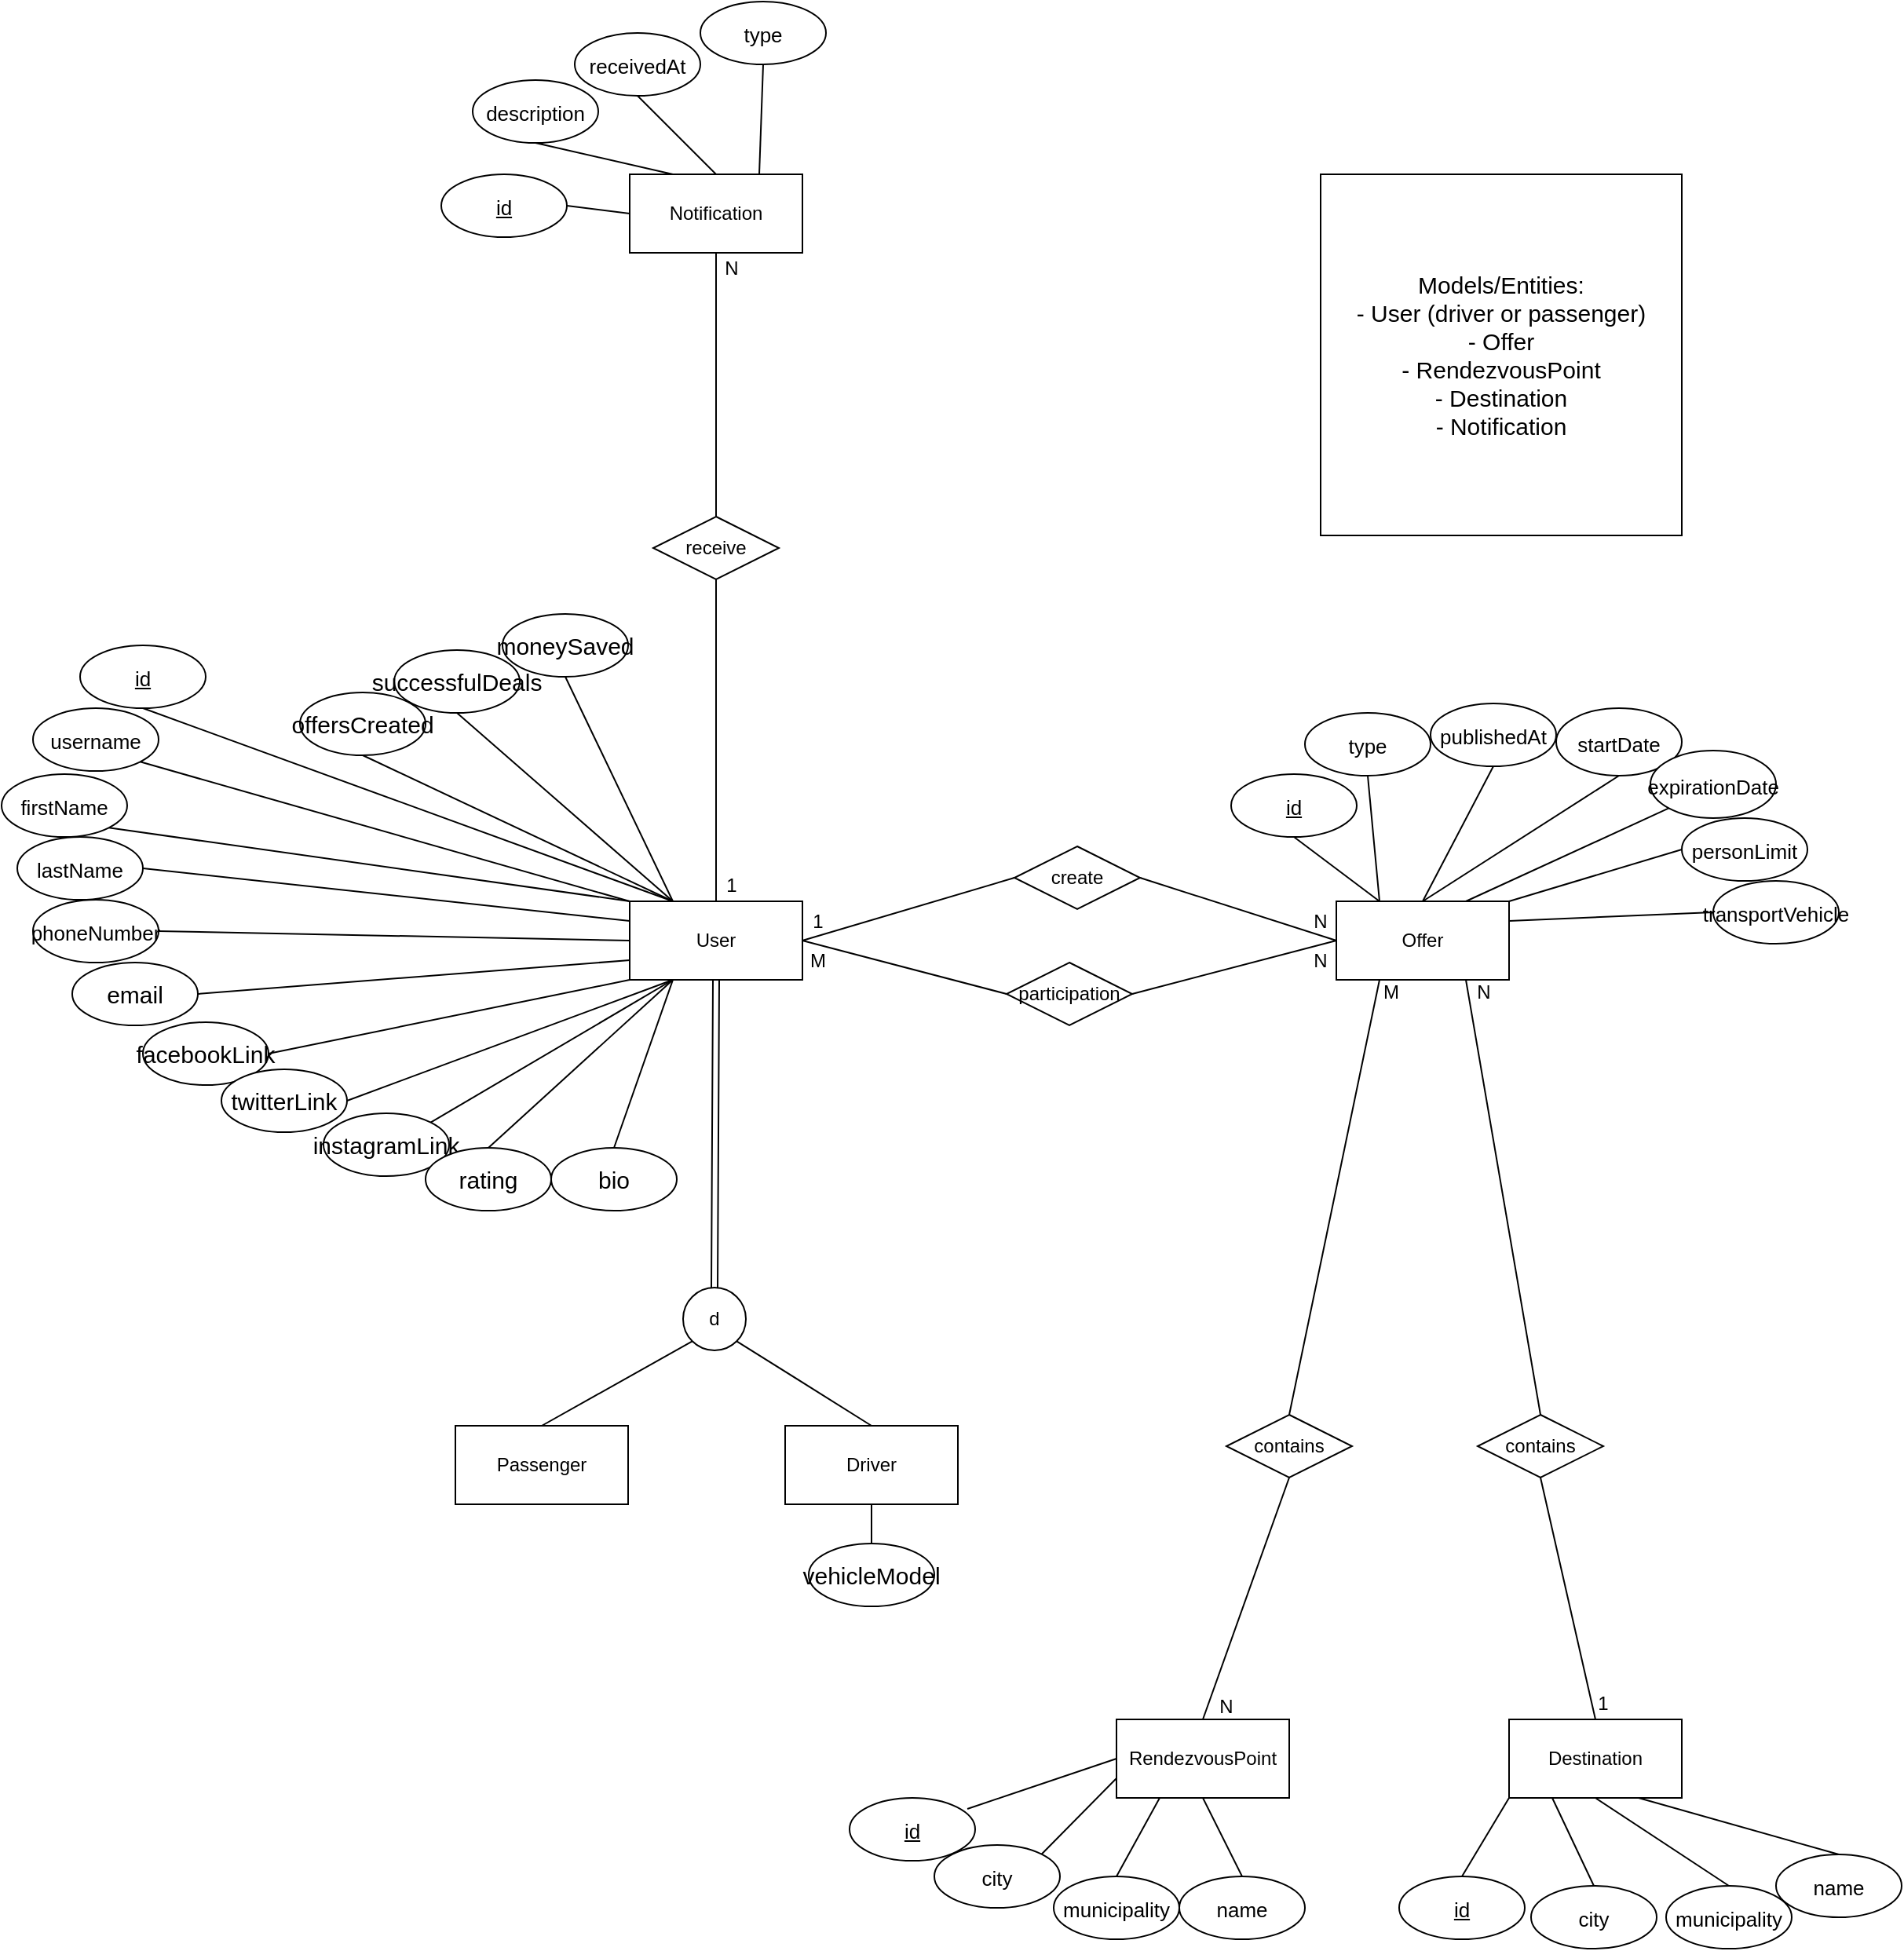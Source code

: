 <mxfile version="13.9.9" type="device"><diagram id="B9duCVjHeqsiyNTMDeS3" name="Page-1"><mxGraphModel dx="2628" dy="2128" grid="1" gridSize="10" guides="1" tooltips="1" connect="1" arrows="1" fold="1" page="1" pageScale="1" pageWidth="850" pageHeight="1100" math="0" shadow="0"><root><mxCell id="0"/><mxCell id="1" parent="0"/><mxCell id="tDEU7dz_VYClZriCOlch-1" value="" style="whiteSpace=wrap;html=1;aspect=fixed;" parent="1" vertex="1"><mxGeometry x="620" width="230" height="230" as="geometry"/></mxCell><mxCell id="tDEU7dz_VYClZriCOlch-2" value="Models/Entities:&lt;br style=&quot;font-size: 15px;&quot;&gt;- User (driver or passenger)&lt;br style=&quot;font-size: 15px;&quot;&gt;- Offer&lt;br style=&quot;font-size: 15px;&quot;&gt;- RendezvousPoint&lt;br style=&quot;font-size: 15px;&quot;&gt;- Destination&lt;br style=&quot;font-size: 15px;&quot;&gt;- Notification" style="text;html=1;strokeColor=none;fillColor=none;align=center;verticalAlign=middle;whiteSpace=wrap;rounded=0;fontSize=15;" parent="1" vertex="1"><mxGeometry x="640" y="15" width="190" height="200" as="geometry"/></mxCell><mxCell id="tDEU7dz_VYClZriCOlch-8" style="rounded=0;orthogonalLoop=1;jettySize=auto;html=1;exitX=0.5;exitY=1;exitDx=0;exitDy=0;entryX=0.5;entryY=0;entryDx=0;entryDy=0;endArrow=none;endFill=0;shape=link;" parent="1" source="tDEU7dz_VYClZriCOlch-5" target="tDEU7dz_VYClZriCOlch-7" edge="1"><mxGeometry relative="1" as="geometry"/></mxCell><mxCell id="tDEU7dz_VYClZriCOlch-15" style="edgeStyle=none;rounded=0;orthogonalLoop=1;jettySize=auto;html=1;exitX=1;exitY=0.5;exitDx=0;exitDy=0;entryX=0;entryY=0.5;entryDx=0;entryDy=0;endArrow=none;endFill=0;" parent="1" source="tDEU7dz_VYClZriCOlch-5" target="tDEU7dz_VYClZriCOlch-14" edge="1"><mxGeometry relative="1" as="geometry"/></mxCell><mxCell id="tDEU7dz_VYClZriCOlch-35" style="edgeStyle=none;rounded=0;orthogonalLoop=1;jettySize=auto;html=1;exitX=0.5;exitY=0;exitDx=0;exitDy=0;entryX=0.5;entryY=1;entryDx=0;entryDy=0;endArrow=none;endFill=0;fontSize=15;" parent="1" source="tDEU7dz_VYClZriCOlch-5" target="tDEU7dz_VYClZriCOlch-34" edge="1"><mxGeometry relative="1" as="geometry"/></mxCell><mxCell id="tDEU7dz_VYClZriCOlch-55" style="edgeStyle=none;rounded=0;orthogonalLoop=1;jettySize=auto;html=1;exitX=0.25;exitY=0;exitDx=0;exitDy=0;entryX=0.5;entryY=1;entryDx=0;entryDy=0;endArrow=none;endFill=0;fontSize=15;" parent="1" source="tDEU7dz_VYClZriCOlch-5" target="tDEU7dz_VYClZriCOlch-39" edge="1"><mxGeometry relative="1" as="geometry"/></mxCell><mxCell id="tDEU7dz_VYClZriCOlch-56" style="edgeStyle=none;rounded=0;orthogonalLoop=1;jettySize=auto;html=1;exitX=0;exitY=0;exitDx=0;exitDy=0;entryX=1;entryY=1;entryDx=0;entryDy=0;endArrow=none;endFill=0;fontSize=15;" parent="1" source="tDEU7dz_VYClZriCOlch-5" target="tDEU7dz_VYClZriCOlch-40" edge="1"><mxGeometry relative="1" as="geometry"/></mxCell><mxCell id="tDEU7dz_VYClZriCOlch-57" style="edgeStyle=none;rounded=0;orthogonalLoop=1;jettySize=auto;html=1;exitX=0;exitY=0.25;exitDx=0;exitDy=0;entryX=1;entryY=0.5;entryDx=0;entryDy=0;endArrow=none;endFill=0;fontSize=15;" parent="1" source="tDEU7dz_VYClZriCOlch-5" target="tDEU7dz_VYClZriCOlch-41" edge="1"><mxGeometry relative="1" as="geometry"/></mxCell><mxCell id="tDEU7dz_VYClZriCOlch-58" style="edgeStyle=none;rounded=0;orthogonalLoop=1;jettySize=auto;html=1;exitX=0;exitY=0.5;exitDx=0;exitDy=0;entryX=1;entryY=0.5;entryDx=0;entryDy=0;endArrow=none;endFill=0;fontSize=15;" parent="1" source="tDEU7dz_VYClZriCOlch-5" target="tDEU7dz_VYClZriCOlch-42" edge="1"><mxGeometry relative="1" as="geometry"/></mxCell><mxCell id="tDEU7dz_VYClZriCOlch-59" style="edgeStyle=none;rounded=0;orthogonalLoop=1;jettySize=auto;html=1;exitX=0;exitY=0.75;exitDx=0;exitDy=0;entryX=1;entryY=0.5;entryDx=0;entryDy=0;endArrow=none;endFill=0;fontSize=15;" parent="1" source="tDEU7dz_VYClZriCOlch-5" target="tDEU7dz_VYClZriCOlch-43" edge="1"><mxGeometry relative="1" as="geometry"/></mxCell><mxCell id="tDEU7dz_VYClZriCOlch-60" style="edgeStyle=none;rounded=0;orthogonalLoop=1;jettySize=auto;html=1;exitX=0;exitY=1;exitDx=0;exitDy=0;entryX=1;entryY=0.5;entryDx=0;entryDy=0;endArrow=none;endFill=0;fontSize=15;" parent="1" source="tDEU7dz_VYClZriCOlch-5" target="tDEU7dz_VYClZriCOlch-44" edge="1"><mxGeometry relative="1" as="geometry"/></mxCell><mxCell id="tDEU7dz_VYClZriCOlch-61" style="edgeStyle=none;rounded=0;orthogonalLoop=1;jettySize=auto;html=1;exitX=0.25;exitY=1;exitDx=0;exitDy=0;entryX=1;entryY=0.5;entryDx=0;entryDy=0;endArrow=none;endFill=0;fontSize=15;" parent="1" source="tDEU7dz_VYClZriCOlch-5" target="tDEU7dz_VYClZriCOlch-46" edge="1"><mxGeometry relative="1" as="geometry"/></mxCell><mxCell id="tDEU7dz_VYClZriCOlch-63" style="edgeStyle=none;rounded=0;orthogonalLoop=1;jettySize=auto;html=1;exitX=0.25;exitY=1;exitDx=0;exitDy=0;entryX=1;entryY=0;entryDx=0;entryDy=0;endArrow=none;endFill=0;fontSize=15;" parent="1" source="tDEU7dz_VYClZriCOlch-5" target="tDEU7dz_VYClZriCOlch-48" edge="1"><mxGeometry relative="1" as="geometry"/></mxCell><mxCell id="tDEU7dz_VYClZriCOlch-65" style="edgeStyle=none;rounded=0;orthogonalLoop=1;jettySize=auto;html=1;exitX=0.25;exitY=1;exitDx=0;exitDy=0;entryX=0.5;entryY=0;entryDx=0;entryDy=0;endArrow=none;endFill=0;fontSize=15;" parent="1" source="tDEU7dz_VYClZriCOlch-5" target="tDEU7dz_VYClZriCOlch-64" edge="1"><mxGeometry relative="1" as="geometry"/></mxCell><mxCell id="tDEU7dz_VYClZriCOlch-74" style="edgeStyle=none;rounded=0;orthogonalLoop=1;jettySize=auto;html=1;exitX=0.25;exitY=1;exitDx=0;exitDy=0;entryX=0.5;entryY=0;entryDx=0;entryDy=0;endArrow=none;endFill=0;fontSize=15;" parent="1" source="tDEU7dz_VYClZriCOlch-5" target="tDEU7dz_VYClZriCOlch-73" edge="1"><mxGeometry relative="1" as="geometry"/></mxCell><mxCell id="tDEU7dz_VYClZriCOlch-78" style="edgeStyle=none;rounded=0;orthogonalLoop=1;jettySize=auto;html=1;exitX=0.25;exitY=0;exitDx=0;exitDy=0;entryX=0.5;entryY=1;entryDx=0;entryDy=0;endArrow=none;endFill=0;fontSize=15;" parent="1" source="tDEU7dz_VYClZriCOlch-5" target="tDEU7dz_VYClZriCOlch-75" edge="1"><mxGeometry relative="1" as="geometry"/></mxCell><mxCell id="tDEU7dz_VYClZriCOlch-79" style="edgeStyle=none;rounded=0;orthogonalLoop=1;jettySize=auto;html=1;exitX=0.25;exitY=0;exitDx=0;exitDy=0;entryX=0.5;entryY=1;entryDx=0;entryDy=0;endArrow=none;endFill=0;fontSize=15;" parent="1" source="tDEU7dz_VYClZriCOlch-5" target="tDEU7dz_VYClZriCOlch-76" edge="1"><mxGeometry relative="1" as="geometry"/></mxCell><mxCell id="tDEU7dz_VYClZriCOlch-80" style="edgeStyle=none;rounded=0;orthogonalLoop=1;jettySize=auto;html=1;exitX=0.25;exitY=0;exitDx=0;exitDy=0;entryX=0.5;entryY=1;entryDx=0;entryDy=0;endArrow=none;endFill=0;fontSize=15;" parent="1" source="tDEU7dz_VYClZriCOlch-5" target="tDEU7dz_VYClZriCOlch-77" edge="1"><mxGeometry relative="1" as="geometry"/></mxCell><mxCell id="tDEU7dz_VYClZriCOlch-86" style="edgeStyle=none;rounded=0;orthogonalLoop=1;jettySize=auto;html=1;exitX=0;exitY=0;exitDx=0;exitDy=0;entryX=1;entryY=1;entryDx=0;entryDy=0;endArrow=none;endFill=0;fontSize=15;" parent="1" source="tDEU7dz_VYClZriCOlch-5" target="tDEU7dz_VYClZriCOlch-85" edge="1"><mxGeometry relative="1" as="geometry"/></mxCell><mxCell id="tDEU7dz_VYClZriCOlch-5" value="User" style="rounded=0;whiteSpace=wrap;html=1;" parent="1" vertex="1"><mxGeometry x="180" y="463" width="110" height="50" as="geometry"/></mxCell><mxCell id="tDEU7dz_VYClZriCOlch-11" style="rounded=0;orthogonalLoop=1;jettySize=auto;html=1;exitX=0;exitY=1;exitDx=0;exitDy=0;entryX=0.5;entryY=0;entryDx=0;entryDy=0;endArrow=none;endFill=0;" parent="1" source="tDEU7dz_VYClZriCOlch-7" target="tDEU7dz_VYClZriCOlch-9" edge="1"><mxGeometry relative="1" as="geometry"/></mxCell><mxCell id="tDEU7dz_VYClZriCOlch-12" style="edgeStyle=none;rounded=0;orthogonalLoop=1;jettySize=auto;html=1;exitX=1;exitY=1;exitDx=0;exitDy=0;entryX=0.5;entryY=0;entryDx=0;entryDy=0;endArrow=none;endFill=0;" parent="1" source="tDEU7dz_VYClZriCOlch-7" target="tDEU7dz_VYClZriCOlch-10" edge="1"><mxGeometry relative="1" as="geometry"/></mxCell><mxCell id="tDEU7dz_VYClZriCOlch-7" value="d" style="ellipse;whiteSpace=wrap;html=1;aspect=fixed;" parent="1" vertex="1"><mxGeometry x="214" y="709" width="40" height="40" as="geometry"/></mxCell><mxCell id="tDEU7dz_VYClZriCOlch-9" value="Passenger" style="rounded=0;whiteSpace=wrap;html=1;" parent="1" vertex="1"><mxGeometry x="69" y="797" width="110" height="50" as="geometry"/></mxCell><mxCell id="tDEU7dz_VYClZriCOlch-83" style="edgeStyle=none;rounded=0;orthogonalLoop=1;jettySize=auto;html=1;exitX=0.5;exitY=1;exitDx=0;exitDy=0;entryX=0.5;entryY=0;entryDx=0;entryDy=0;endArrow=none;endFill=0;fontSize=15;" parent="1" source="tDEU7dz_VYClZriCOlch-10" target="tDEU7dz_VYClZriCOlch-82" edge="1"><mxGeometry relative="1" as="geometry"/></mxCell><mxCell id="tDEU7dz_VYClZriCOlch-10" value="Driver" style="rounded=0;whiteSpace=wrap;html=1;" parent="1" vertex="1"><mxGeometry x="279" y="797" width="110" height="50" as="geometry"/></mxCell><mxCell id="tDEU7dz_VYClZriCOlch-26" style="edgeStyle=none;rounded=0;orthogonalLoop=1;jettySize=auto;html=1;exitX=0.25;exitY=1;exitDx=0;exitDy=0;entryX=0.5;entryY=0;entryDx=0;entryDy=0;endArrow=none;endFill=0;" parent="1" source="tDEU7dz_VYClZriCOlch-13" target="tDEU7dz_VYClZriCOlch-20" edge="1"><mxGeometry relative="1" as="geometry"/></mxCell><mxCell id="tDEU7dz_VYClZriCOlch-28" style="edgeStyle=none;rounded=0;orthogonalLoop=1;jettySize=auto;html=1;exitX=0.75;exitY=1;exitDx=0;exitDy=0;entryX=0.5;entryY=0;entryDx=0;entryDy=0;endArrow=none;endFill=0;" parent="1" source="tDEU7dz_VYClZriCOlch-13" target="tDEU7dz_VYClZriCOlch-25" edge="1"><mxGeometry relative="1" as="geometry"/></mxCell><mxCell id="tDEU7dz_VYClZriCOlch-110" style="edgeStyle=none;rounded=0;orthogonalLoop=1;jettySize=auto;html=1;exitX=0.25;exitY=0;exitDx=0;exitDy=0;entryX=0.5;entryY=1;entryDx=0;entryDy=0;endArrow=none;endFill=0;fontSize=15;" parent="1" source="tDEU7dz_VYClZriCOlch-13" target="tDEU7dz_VYClZriCOlch-96" edge="1"><mxGeometry relative="1" as="geometry"/></mxCell><mxCell id="tDEU7dz_VYClZriCOlch-112" style="edgeStyle=none;rounded=0;orthogonalLoop=1;jettySize=auto;html=1;exitX=0.25;exitY=0;exitDx=0;exitDy=0;entryX=0.5;entryY=1;entryDx=0;entryDy=0;endArrow=none;endFill=0;fontSize=15;" parent="1" source="tDEU7dz_VYClZriCOlch-13" target="tDEU7dz_VYClZriCOlch-98" edge="1"><mxGeometry relative="1" as="geometry"/></mxCell><mxCell id="tDEU7dz_VYClZriCOlch-113" style="edgeStyle=none;rounded=0;orthogonalLoop=1;jettySize=auto;html=1;exitX=0.5;exitY=0;exitDx=0;exitDy=0;entryX=0.5;entryY=1;entryDx=0;entryDy=0;endArrow=none;endFill=0;fontSize=15;" parent="1" source="tDEU7dz_VYClZriCOlch-13" target="tDEU7dz_VYClZriCOlch-99" edge="1"><mxGeometry relative="1" as="geometry"/></mxCell><mxCell id="tDEU7dz_VYClZriCOlch-114" style="edgeStyle=none;rounded=0;orthogonalLoop=1;jettySize=auto;html=1;exitX=0.5;exitY=0;exitDx=0;exitDy=0;entryX=0.5;entryY=1;entryDx=0;entryDy=0;endArrow=none;endFill=0;fontSize=15;" parent="1" source="tDEU7dz_VYClZriCOlch-13" target="tDEU7dz_VYClZriCOlch-100" edge="1"><mxGeometry relative="1" as="geometry"/></mxCell><mxCell id="tDEU7dz_VYClZriCOlch-115" style="edgeStyle=none;rounded=0;orthogonalLoop=1;jettySize=auto;html=1;exitX=0.75;exitY=0;exitDx=0;exitDy=0;entryX=0;entryY=1;entryDx=0;entryDy=0;endArrow=none;endFill=0;fontSize=15;" parent="1" source="tDEU7dz_VYClZriCOlch-13" target="tDEU7dz_VYClZriCOlch-109" edge="1"><mxGeometry relative="1" as="geometry"/></mxCell><mxCell id="tDEU7dz_VYClZriCOlch-116" style="edgeStyle=none;rounded=0;orthogonalLoop=1;jettySize=auto;html=1;exitX=1;exitY=0;exitDx=0;exitDy=0;entryX=0;entryY=0.5;entryDx=0;entryDy=0;endArrow=none;endFill=0;fontSize=15;" parent="1" source="tDEU7dz_VYClZriCOlch-13" target="tDEU7dz_VYClZriCOlch-101" edge="1"><mxGeometry relative="1" as="geometry"/></mxCell><mxCell id="tDEU7dz_VYClZriCOlch-118" style="edgeStyle=none;rounded=0;orthogonalLoop=1;jettySize=auto;html=1;exitX=1;exitY=0.25;exitDx=0;exitDy=0;entryX=0;entryY=0.5;entryDx=0;entryDy=0;endArrow=none;endFill=0;fontSize=15;" parent="1" source="tDEU7dz_VYClZriCOlch-13" target="tDEU7dz_VYClZriCOlch-102" edge="1"><mxGeometry relative="1" as="geometry"/></mxCell><mxCell id="tDEU7dz_VYClZriCOlch-13" value="Offer" style="rounded=0;whiteSpace=wrap;html=1;" parent="1" vertex="1"><mxGeometry x="630" y="463" width="110" height="50" as="geometry"/></mxCell><mxCell id="tDEU7dz_VYClZriCOlch-16" style="edgeStyle=none;rounded=0;orthogonalLoop=1;jettySize=auto;html=1;exitX=1;exitY=0.5;exitDx=0;exitDy=0;entryX=0;entryY=0.5;entryDx=0;entryDy=0;endArrow=none;endFill=0;" parent="1" source="tDEU7dz_VYClZriCOlch-14" target="tDEU7dz_VYClZriCOlch-13" edge="1"><mxGeometry relative="1" as="geometry"/></mxCell><mxCell id="tDEU7dz_VYClZriCOlch-14" value="create" style="rhombus;whiteSpace=wrap;html=1;" parent="1" vertex="1"><mxGeometry x="425" y="428" width="80" height="40" as="geometry"/></mxCell><mxCell id="tDEU7dz_VYClZriCOlch-17" value="N" style="text;html=1;strokeColor=none;fillColor=none;align=center;verticalAlign=middle;whiteSpace=wrap;rounded=0;" parent="1" vertex="1"><mxGeometry x="600" y="466" width="40" height="20" as="geometry"/></mxCell><mxCell id="tDEU7dz_VYClZriCOlch-18" value="1" style="text;html=1;strokeColor=none;fillColor=none;align=center;verticalAlign=middle;whiteSpace=wrap;rounded=0;" parent="1" vertex="1"><mxGeometry x="280" y="466" width="40" height="20" as="geometry"/></mxCell><mxCell id="tDEU7dz_VYClZriCOlch-130" style="edgeStyle=none;rounded=0;orthogonalLoop=1;jettySize=auto;html=1;exitX=0;exitY=0.5;exitDx=0;exitDy=0;entryX=0.938;entryY=0.175;entryDx=0;entryDy=0;entryPerimeter=0;endArrow=none;endFill=0;fontSize=15;" parent="1" source="tDEU7dz_VYClZriCOlch-19" target="tDEU7dz_VYClZriCOlch-120" edge="1"><mxGeometry relative="1" as="geometry"/></mxCell><mxCell id="tDEU7dz_VYClZriCOlch-131" style="edgeStyle=none;rounded=0;orthogonalLoop=1;jettySize=auto;html=1;exitX=0;exitY=0.75;exitDx=0;exitDy=0;entryX=1;entryY=0;entryDx=0;entryDy=0;endArrow=none;endFill=0;fontSize=15;" parent="1" source="tDEU7dz_VYClZriCOlch-19" target="tDEU7dz_VYClZriCOlch-122" edge="1"><mxGeometry relative="1" as="geometry"/></mxCell><mxCell id="tDEU7dz_VYClZriCOlch-132" style="edgeStyle=none;rounded=0;orthogonalLoop=1;jettySize=auto;html=1;exitX=0.25;exitY=1;exitDx=0;exitDy=0;entryX=0.5;entryY=0;entryDx=0;entryDy=0;endArrow=none;endFill=0;fontSize=15;" parent="1" source="tDEU7dz_VYClZriCOlch-19" target="tDEU7dz_VYClZriCOlch-123" edge="1"><mxGeometry relative="1" as="geometry"/></mxCell><mxCell id="tDEU7dz_VYClZriCOlch-133" style="edgeStyle=none;rounded=0;orthogonalLoop=1;jettySize=auto;html=1;exitX=0.5;exitY=1;exitDx=0;exitDy=0;entryX=0.5;entryY=0;entryDx=0;entryDy=0;endArrow=none;endFill=0;fontSize=15;" parent="1" source="tDEU7dz_VYClZriCOlch-19" target="tDEU7dz_VYClZriCOlch-127" edge="1"><mxGeometry relative="1" as="geometry"/></mxCell><mxCell id="tDEU7dz_VYClZriCOlch-19" value="RendezvousPoint" style="rounded=0;whiteSpace=wrap;html=1;" parent="1" vertex="1"><mxGeometry x="490" y="984" width="110" height="50" as="geometry"/></mxCell><mxCell id="tDEU7dz_VYClZriCOlch-22" style="edgeStyle=none;rounded=0;orthogonalLoop=1;jettySize=auto;html=1;exitX=0.5;exitY=1;exitDx=0;exitDy=0;entryX=0.5;entryY=0;entryDx=0;entryDy=0;endArrow=none;endFill=0;" parent="1" source="tDEU7dz_VYClZriCOlch-20" target="tDEU7dz_VYClZriCOlch-19" edge="1"><mxGeometry relative="1" as="geometry"/></mxCell><mxCell id="tDEU7dz_VYClZriCOlch-20" value="contains" style="rhombus;whiteSpace=wrap;html=1;" parent="1" vertex="1"><mxGeometry x="560" y="790" width="80" height="40" as="geometry"/></mxCell><mxCell id="tDEU7dz_VYClZriCOlch-23" value="N" style="text;html=1;strokeColor=none;fillColor=none;align=center;verticalAlign=middle;whiteSpace=wrap;rounded=0;" parent="1" vertex="1"><mxGeometry x="540" y="966" width="40" height="20" as="geometry"/></mxCell><mxCell id="tDEU7dz_VYClZriCOlch-24" value="M" style="text;html=1;strokeColor=none;fillColor=none;align=center;verticalAlign=middle;whiteSpace=wrap;rounded=0;" parent="1" vertex="1"><mxGeometry x="645" y="511" width="40" height="20" as="geometry"/></mxCell><mxCell id="tDEU7dz_VYClZriCOlch-30" style="edgeStyle=none;rounded=0;orthogonalLoop=1;jettySize=auto;html=1;exitX=0.5;exitY=1;exitDx=0;exitDy=0;entryX=0.5;entryY=0;entryDx=0;entryDy=0;endArrow=none;endFill=0;" parent="1" source="tDEU7dz_VYClZriCOlch-25" target="tDEU7dz_VYClZriCOlch-29" edge="1"><mxGeometry relative="1" as="geometry"/></mxCell><mxCell id="tDEU7dz_VYClZriCOlch-25" value="contains" style="rhombus;whiteSpace=wrap;html=1;" parent="1" vertex="1"><mxGeometry x="720" y="790" width="80" height="40" as="geometry"/></mxCell><mxCell id="tDEU7dz_VYClZriCOlch-134" style="edgeStyle=none;rounded=0;orthogonalLoop=1;jettySize=auto;html=1;exitX=0;exitY=1;exitDx=0;exitDy=0;entryX=0.5;entryY=0;entryDx=0;entryDy=0;endArrow=none;endFill=0;fontSize=15;" parent="1" source="tDEU7dz_VYClZriCOlch-29" target="tDEU7dz_VYClZriCOlch-121" edge="1"><mxGeometry relative="1" as="geometry"/></mxCell><mxCell id="tDEU7dz_VYClZriCOlch-140" style="edgeStyle=none;rounded=0;orthogonalLoop=1;jettySize=auto;html=1;exitX=0.25;exitY=1;exitDx=0;exitDy=0;entryX=0.5;entryY=0;entryDx=0;entryDy=0;endArrow=none;endFill=0;fontSize=15;" parent="1" source="tDEU7dz_VYClZriCOlch-29" target="tDEU7dz_VYClZriCOlch-125" edge="1"><mxGeometry relative="1" as="geometry"/></mxCell><mxCell id="tDEU7dz_VYClZriCOlch-141" style="edgeStyle=none;rounded=0;orthogonalLoop=1;jettySize=auto;html=1;exitX=0.5;exitY=1;exitDx=0;exitDy=0;entryX=0.5;entryY=0;entryDx=0;entryDy=0;endArrow=none;endFill=0;fontSize=15;" parent="1" source="tDEU7dz_VYClZriCOlch-29" target="tDEU7dz_VYClZriCOlch-126" edge="1"><mxGeometry relative="1" as="geometry"/></mxCell><mxCell id="tDEU7dz_VYClZriCOlch-142" style="edgeStyle=none;rounded=0;orthogonalLoop=1;jettySize=auto;html=1;exitX=0.75;exitY=1;exitDx=0;exitDy=0;entryX=0.5;entryY=0;entryDx=0;entryDy=0;endArrow=none;endFill=0;fontSize=15;" parent="1" source="tDEU7dz_VYClZriCOlch-29" target="tDEU7dz_VYClZriCOlch-128" edge="1"><mxGeometry relative="1" as="geometry"/></mxCell><mxCell id="tDEU7dz_VYClZriCOlch-29" value="Destination" style="rounded=0;whiteSpace=wrap;html=1;" parent="1" vertex="1"><mxGeometry x="740" y="984" width="110" height="50" as="geometry"/></mxCell><mxCell id="tDEU7dz_VYClZriCOlch-31" value="1" style="text;html=1;strokeColor=none;fillColor=none;align=center;verticalAlign=middle;whiteSpace=wrap;rounded=0;" parent="1" vertex="1"><mxGeometry x="780" y="964" width="40" height="20" as="geometry"/></mxCell><mxCell id="tDEU7dz_VYClZriCOlch-32" value="N" style="text;html=1;strokeColor=none;fillColor=none;align=center;verticalAlign=middle;whiteSpace=wrap;rounded=0;" parent="1" vertex="1"><mxGeometry x="704" y="511" width="40" height="20" as="geometry"/></mxCell><mxCell id="tDEU7dz_VYClZriCOlch-91" style="edgeStyle=none;rounded=0;orthogonalLoop=1;jettySize=auto;html=1;exitX=0;exitY=0.5;exitDx=0;exitDy=0;entryX=1;entryY=0.5;entryDx=0;entryDy=0;endArrow=none;endFill=0;fontSize=15;" parent="1" source="tDEU7dz_VYClZriCOlch-33" target="tDEU7dz_VYClZriCOlch-84" edge="1"><mxGeometry relative="1" as="geometry"/></mxCell><mxCell id="tDEU7dz_VYClZriCOlch-93" style="edgeStyle=none;rounded=0;orthogonalLoop=1;jettySize=auto;html=1;exitX=0.25;exitY=0;exitDx=0;exitDy=0;entryX=0.5;entryY=1;entryDx=0;entryDy=0;endArrow=none;endFill=0;fontSize=15;" parent="1" source="tDEU7dz_VYClZriCOlch-33" target="tDEU7dz_VYClZriCOlch-88" edge="1"><mxGeometry relative="1" as="geometry"/></mxCell><mxCell id="tDEU7dz_VYClZriCOlch-94" style="edgeStyle=none;rounded=0;orthogonalLoop=1;jettySize=auto;html=1;exitX=0.5;exitY=0;exitDx=0;exitDy=0;entryX=0.5;entryY=1;entryDx=0;entryDy=0;endArrow=none;endFill=0;fontSize=15;" parent="1" source="tDEU7dz_VYClZriCOlch-33" target="tDEU7dz_VYClZriCOlch-89" edge="1"><mxGeometry relative="1" as="geometry"/></mxCell><mxCell id="tDEU7dz_VYClZriCOlch-95" style="edgeStyle=none;rounded=0;orthogonalLoop=1;jettySize=auto;html=1;exitX=0.75;exitY=0;exitDx=0;exitDy=0;entryX=0.5;entryY=1;entryDx=0;entryDy=0;endArrow=none;endFill=0;fontSize=15;" parent="1" source="tDEU7dz_VYClZriCOlch-33" target="tDEU7dz_VYClZriCOlch-90" edge="1"><mxGeometry relative="1" as="geometry"/></mxCell><mxCell id="tDEU7dz_VYClZriCOlch-33" value="Notification" style="rounded=0;whiteSpace=wrap;html=1;" parent="1" vertex="1"><mxGeometry x="180" width="110" height="50" as="geometry"/></mxCell><mxCell id="tDEU7dz_VYClZriCOlch-36" style="edgeStyle=none;rounded=0;orthogonalLoop=1;jettySize=auto;html=1;exitX=0.5;exitY=0;exitDx=0;exitDy=0;entryX=0.5;entryY=1;entryDx=0;entryDy=0;endArrow=none;endFill=0;fontSize=15;" parent="1" source="tDEU7dz_VYClZriCOlch-34" target="tDEU7dz_VYClZriCOlch-33" edge="1"><mxGeometry relative="1" as="geometry"/></mxCell><mxCell id="tDEU7dz_VYClZriCOlch-34" value="receive" style="rhombus;whiteSpace=wrap;html=1;" parent="1" vertex="1"><mxGeometry x="195" y="218" width="80" height="40" as="geometry"/></mxCell><mxCell id="tDEU7dz_VYClZriCOlch-37" value="N" style="text;html=1;strokeColor=none;fillColor=none;align=center;verticalAlign=middle;whiteSpace=wrap;rounded=0;" parent="1" vertex="1"><mxGeometry x="225" y="50" width="40" height="20" as="geometry"/></mxCell><mxCell id="tDEU7dz_VYClZriCOlch-38" value="1" style="text;html=1;strokeColor=none;fillColor=none;align=center;verticalAlign=middle;whiteSpace=wrap;rounded=0;" parent="1" vertex="1"><mxGeometry x="225" y="443" width="40" height="20" as="geometry"/></mxCell><mxCell id="tDEU7dz_VYClZriCOlch-39" value="&lt;font style=&quot;font-size: 13px&quot;&gt;id&lt;/font&gt;" style="ellipse;whiteSpace=wrap;html=1;fontSize=15;fontStyle=4" parent="1" vertex="1"><mxGeometry x="-170" y="300" width="80" height="40" as="geometry"/></mxCell><mxCell id="tDEU7dz_VYClZriCOlch-40" value="&lt;font style=&quot;font-size: 13px&quot;&gt;firstName&lt;/font&gt;" style="ellipse;whiteSpace=wrap;html=1;fontSize=15;" parent="1" vertex="1"><mxGeometry x="-220" y="382" width="80" height="40" as="geometry"/></mxCell><mxCell id="tDEU7dz_VYClZriCOlch-41" value="&lt;font style=&quot;font-size: 13px&quot;&gt;lastName&lt;/font&gt;" style="ellipse;whiteSpace=wrap;html=1;fontSize=15;" parent="1" vertex="1"><mxGeometry x="-210" y="422" width="80" height="40" as="geometry"/></mxCell><mxCell id="tDEU7dz_VYClZriCOlch-42" value="&lt;font style=&quot;font-size: 13px&quot;&gt;phoneNumber&lt;/font&gt;" style="ellipse;whiteSpace=wrap;html=1;fontSize=15;" parent="1" vertex="1"><mxGeometry x="-200" y="462" width="80" height="40" as="geometry"/></mxCell><mxCell id="tDEU7dz_VYClZriCOlch-43" value="email" style="ellipse;whiteSpace=wrap;html=1;fontSize=15;" parent="1" vertex="1"><mxGeometry x="-175" y="502" width="80" height="40" as="geometry"/></mxCell><mxCell id="tDEU7dz_VYClZriCOlch-44" value="facebookLink" style="ellipse;whiteSpace=wrap;html=1;fontSize=15;" parent="1" vertex="1"><mxGeometry x="-130" y="540" width="80" height="40" as="geometry"/></mxCell><mxCell id="tDEU7dz_VYClZriCOlch-46" value="twitterLink" style="ellipse;whiteSpace=wrap;html=1;fontSize=15;" parent="1" vertex="1"><mxGeometry x="-80" y="570" width="80" height="40" as="geometry"/></mxCell><mxCell id="tDEU7dz_VYClZriCOlch-48" value="instagramLink" style="ellipse;whiteSpace=wrap;html=1;fontSize=15;" parent="1" vertex="1"><mxGeometry x="-15" y="598" width="80" height="40" as="geometry"/></mxCell><mxCell id="tDEU7dz_VYClZriCOlch-64" value="rating" style="ellipse;whiteSpace=wrap;html=1;fontSize=15;" parent="1" vertex="1"><mxGeometry x="50" y="620" width="80" height="40" as="geometry"/></mxCell><mxCell id="tDEU7dz_VYClZriCOlch-73" value="bio" style="ellipse;whiteSpace=wrap;html=1;fontSize=15;" parent="1" vertex="1"><mxGeometry x="130" y="620" width="80" height="40" as="geometry"/></mxCell><mxCell id="tDEU7dz_VYClZriCOlch-75" value="offersCreated" style="ellipse;whiteSpace=wrap;html=1;fontSize=15;" parent="1" vertex="1"><mxGeometry x="-30" y="330" width="80" height="40" as="geometry"/></mxCell><mxCell id="tDEU7dz_VYClZriCOlch-76" value="successfulDeals" style="ellipse;whiteSpace=wrap;html=1;fontSize=15;" parent="1" vertex="1"><mxGeometry x="30" y="303" width="80" height="40" as="geometry"/></mxCell><mxCell id="tDEU7dz_VYClZriCOlch-77" value="moneySaved" style="ellipse;whiteSpace=wrap;html=1;fontSize=15;" parent="1" vertex="1"><mxGeometry x="99" y="280" width="80" height="40" as="geometry"/></mxCell><mxCell id="tDEU7dz_VYClZriCOlch-82" value="vehicleModel" style="ellipse;whiteSpace=wrap;html=1;fontSize=15;" parent="1" vertex="1"><mxGeometry x="294" y="872" width="80" height="40" as="geometry"/></mxCell><mxCell id="tDEU7dz_VYClZriCOlch-84" value="&lt;font style=&quot;font-size: 13px&quot;&gt;id&lt;/font&gt;" style="ellipse;whiteSpace=wrap;html=1;fontSize=15;fontStyle=4" parent="1" vertex="1"><mxGeometry x="60" width="80" height="40" as="geometry"/></mxCell><mxCell id="tDEU7dz_VYClZriCOlch-85" value="&lt;font style=&quot;font-size: 13px&quot;&gt;username&lt;/font&gt;" style="ellipse;whiteSpace=wrap;html=1;fontSize=15;" parent="1" vertex="1"><mxGeometry x="-200" y="340" width="80" height="40" as="geometry"/></mxCell><mxCell id="tDEU7dz_VYClZriCOlch-88" value="&lt;font style=&quot;font-size: 13px&quot;&gt;description&lt;/font&gt;" style="ellipse;whiteSpace=wrap;html=1;fontSize=15;" parent="1" vertex="1"><mxGeometry x="80" y="-60" width="80" height="40" as="geometry"/></mxCell><mxCell id="tDEU7dz_VYClZriCOlch-89" value="&lt;font style=&quot;font-size: 13px&quot;&gt;receivedAt&lt;/font&gt;" style="ellipse;whiteSpace=wrap;html=1;fontSize=15;" parent="1" vertex="1"><mxGeometry x="145" y="-90" width="80" height="40" as="geometry"/></mxCell><mxCell id="tDEU7dz_VYClZriCOlch-90" value="&lt;font style=&quot;font-size: 13px&quot;&gt;type&lt;/font&gt;" style="ellipse;whiteSpace=wrap;html=1;fontSize=15;" parent="1" vertex="1"><mxGeometry x="225" y="-110" width="80" height="40" as="geometry"/></mxCell><mxCell id="tDEU7dz_VYClZriCOlch-96" value="&lt;font style=&quot;font-size: 13px&quot;&gt;id&lt;/font&gt;" style="ellipse;whiteSpace=wrap;html=1;fontSize=15;fontStyle=4" parent="1" vertex="1"><mxGeometry x="563" y="382" width="80" height="40" as="geometry"/></mxCell><mxCell id="tDEU7dz_VYClZriCOlch-98" value="&lt;font style=&quot;font-size: 13px&quot;&gt;type&lt;/font&gt;" style="ellipse;whiteSpace=wrap;html=1;fontSize=15;" parent="1" vertex="1"><mxGeometry x="610" y="343" width="80" height="40" as="geometry"/></mxCell><mxCell id="tDEU7dz_VYClZriCOlch-99" value="&lt;font style=&quot;font-size: 13px&quot;&gt;publishedAt&lt;/font&gt;" style="ellipse;whiteSpace=wrap;html=1;fontSize=15;" parent="1" vertex="1"><mxGeometry x="690" y="337" width="80" height="40" as="geometry"/></mxCell><mxCell id="tDEU7dz_VYClZriCOlch-100" value="&lt;span style=&quot;font-size: 13px&quot;&gt;startDate&lt;/span&gt;" style="ellipse;whiteSpace=wrap;html=1;fontSize=15;" parent="1" vertex="1"><mxGeometry x="770" y="340" width="80" height="43" as="geometry"/></mxCell><mxCell id="tDEU7dz_VYClZriCOlch-101" value="&lt;font style=&quot;font-size: 13px&quot;&gt;personLimit&lt;/font&gt;" style="ellipse;whiteSpace=wrap;html=1;fontSize=15;" parent="1" vertex="1"><mxGeometry x="850" y="410" width="80" height="40" as="geometry"/></mxCell><mxCell id="tDEU7dz_VYClZriCOlch-102" value="&lt;font style=&quot;font-size: 13px&quot;&gt;transportVehicle&lt;/font&gt;" style="ellipse;whiteSpace=wrap;html=1;fontSize=15;" parent="1" vertex="1"><mxGeometry x="870" y="450" width="80" height="40" as="geometry"/></mxCell><mxCell id="tDEU7dz_VYClZriCOlch-105" style="edgeStyle=none;rounded=0;orthogonalLoop=1;jettySize=auto;html=1;exitX=0;exitY=0.5;exitDx=0;exitDy=0;entryX=1;entryY=0.5;entryDx=0;entryDy=0;endArrow=none;endFill=0;fontSize=15;" parent="1" source="tDEU7dz_VYClZriCOlch-104" target="tDEU7dz_VYClZriCOlch-5" edge="1"><mxGeometry relative="1" as="geometry"/></mxCell><mxCell id="tDEU7dz_VYClZriCOlch-106" style="edgeStyle=none;rounded=0;orthogonalLoop=1;jettySize=auto;html=1;exitX=1;exitY=0.5;exitDx=0;exitDy=0;entryX=0;entryY=0.5;entryDx=0;entryDy=0;endArrow=none;endFill=0;fontSize=15;" parent="1" source="tDEU7dz_VYClZriCOlch-104" target="tDEU7dz_VYClZriCOlch-13" edge="1"><mxGeometry relative="1" as="geometry"/></mxCell><mxCell id="tDEU7dz_VYClZriCOlch-104" value="participation" style="rhombus;whiteSpace=wrap;html=1;" parent="1" vertex="1"><mxGeometry x="420" y="502" width="80" height="40" as="geometry"/></mxCell><mxCell id="tDEU7dz_VYClZriCOlch-107" value="N" style="text;html=1;strokeColor=none;fillColor=none;align=center;verticalAlign=middle;whiteSpace=wrap;rounded=0;" parent="1" vertex="1"><mxGeometry x="600" y="491" width="40" height="20" as="geometry"/></mxCell><mxCell id="tDEU7dz_VYClZriCOlch-108" value="M" style="text;html=1;strokeColor=none;fillColor=none;align=center;verticalAlign=middle;whiteSpace=wrap;rounded=0;" parent="1" vertex="1"><mxGeometry x="280" y="491" width="40" height="20" as="geometry"/></mxCell><mxCell id="tDEU7dz_VYClZriCOlch-109" value="&lt;span style=&quot;font-size: 13px&quot;&gt;expirationDate&lt;/span&gt;" style="ellipse;whiteSpace=wrap;html=1;fontSize=15;" parent="1" vertex="1"><mxGeometry x="830" y="367" width="80" height="43" as="geometry"/></mxCell><mxCell id="tDEU7dz_VYClZriCOlch-120" value="&lt;font style=&quot;font-size: 13px&quot;&gt;id&lt;/font&gt;" style="ellipse;whiteSpace=wrap;html=1;fontSize=15;fontStyle=4" parent="1" vertex="1"><mxGeometry x="320" y="1034" width="80" height="40" as="geometry"/></mxCell><mxCell id="tDEU7dz_VYClZriCOlch-121" value="&lt;font style=&quot;font-size: 13px&quot;&gt;id&lt;/font&gt;" style="ellipse;whiteSpace=wrap;html=1;fontSize=15;fontStyle=4" parent="1" vertex="1"><mxGeometry x="670" y="1084" width="80" height="40" as="geometry"/></mxCell><mxCell id="tDEU7dz_VYClZriCOlch-122" value="&lt;font style=&quot;font-size: 13px&quot;&gt;city&lt;/font&gt;" style="ellipse;whiteSpace=wrap;html=1;fontSize=15;" parent="1" vertex="1"><mxGeometry x="374" y="1064" width="80" height="40" as="geometry"/></mxCell><mxCell id="tDEU7dz_VYClZriCOlch-123" value="&lt;font style=&quot;font-size: 13px&quot;&gt;municipality&lt;/font&gt;" style="ellipse;whiteSpace=wrap;html=1;fontSize=15;" parent="1" vertex="1"><mxGeometry x="450" y="1084" width="80" height="40" as="geometry"/></mxCell><mxCell id="tDEU7dz_VYClZriCOlch-125" value="&lt;font style=&quot;font-size: 13px&quot;&gt;city&lt;/font&gt;" style="ellipse;whiteSpace=wrap;html=1;fontSize=15;" parent="1" vertex="1"><mxGeometry x="754" y="1090" width="80" height="40" as="geometry"/></mxCell><mxCell id="tDEU7dz_VYClZriCOlch-126" value="&lt;font style=&quot;font-size: 13px&quot;&gt;municipality&lt;/font&gt;" style="ellipse;whiteSpace=wrap;html=1;fontSize=15;" parent="1" vertex="1"><mxGeometry x="840" y="1090" width="80" height="40" as="geometry"/></mxCell><mxCell id="tDEU7dz_VYClZriCOlch-127" value="&lt;font style=&quot;font-size: 13px&quot;&gt;name&lt;/font&gt;" style="ellipse;whiteSpace=wrap;html=1;fontSize=15;" parent="1" vertex="1"><mxGeometry x="530" y="1084" width="80" height="40" as="geometry"/></mxCell><mxCell id="tDEU7dz_VYClZriCOlch-128" value="&lt;font style=&quot;font-size: 13px&quot;&gt;name&lt;/font&gt;" style="ellipse;whiteSpace=wrap;html=1;fontSize=15;" parent="1" vertex="1"><mxGeometry x="910" y="1070" width="80" height="40" as="geometry"/></mxCell></root></mxGraphModel></diagram></mxfile>